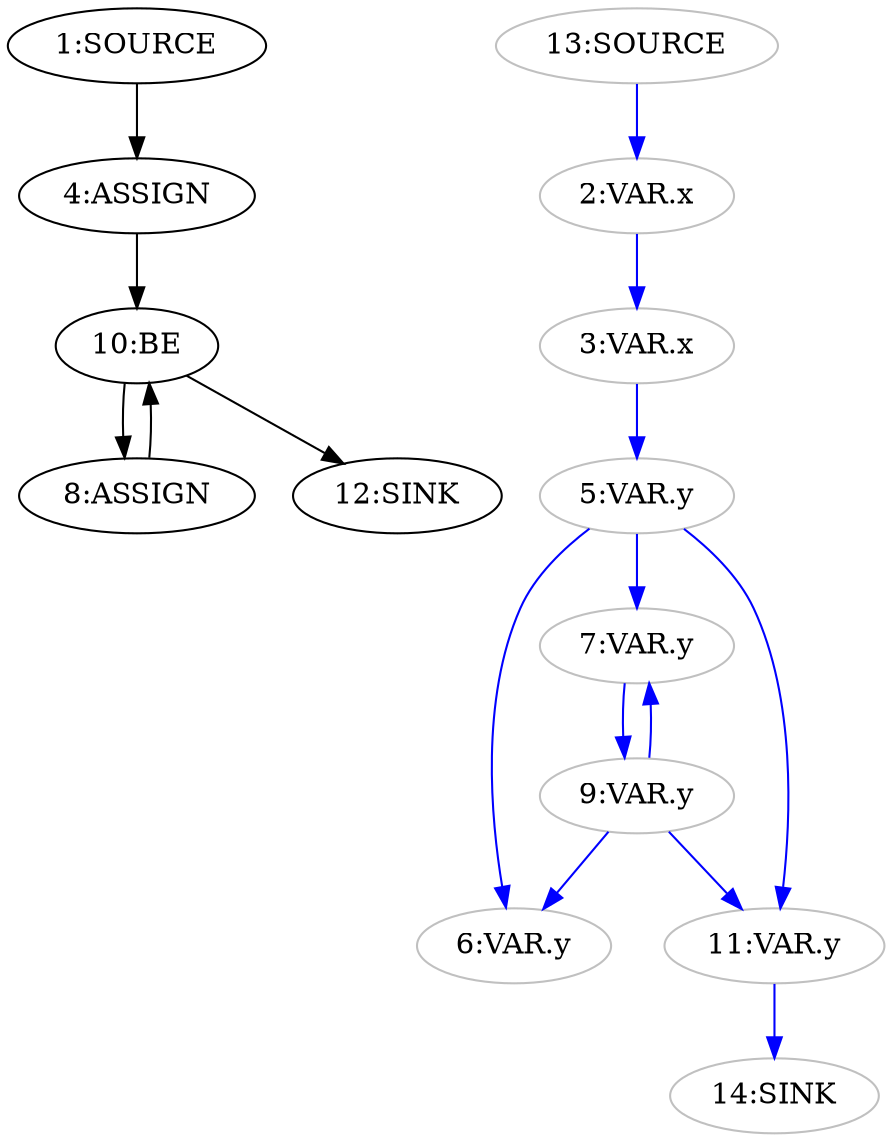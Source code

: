 digraph {
  n4 [label="4:ASSIGN"];
  n8 [label="8:ASSIGN"];
  n10 [label="10:BE"];
  n1 [label="1:SOURCE"];
  n12 [label="12:SINK"];
  n2 [label="2:VAR.x" color="grey"];
  n3 [label="3:VAR.x" color="grey"];
  n5 [label="5:VAR.y" color="grey"];
  n6 [label="6:VAR.y" color="grey"];
  n7 [label="7:VAR.y" color="grey"];
  n9 [label="9:VAR.y" color="grey"];
  n11 [label="11:VAR.y" color="grey"];
  n13 [label="13:SOURCE" color="grey"];
  n14 [label="14:SINK" color="grey"];
  n1 -> n4 [color="black"];
  n4 -> n10 [color="black"];
  n8 -> n10 [color="black"];
  n10 -> n8 [color="black"];
  n10 -> n12 [color="black"];
  n2 -> n3 [color="blue"];
  n3 -> n5 [color="blue"];
  n5 -> n6 [color="blue"];
  n5 -> n7 [color="blue"];
  n5 -> n11 [color="blue"];
  n7 -> n9 [color="blue"];
  n9 -> n6 [color="blue"];
  n9 -> n7 [color="blue"];
  n9 -> n11 [color="blue"];
  n11 -> n14 [color="blue"];
  n13 -> n2 [color="blue"];
}
